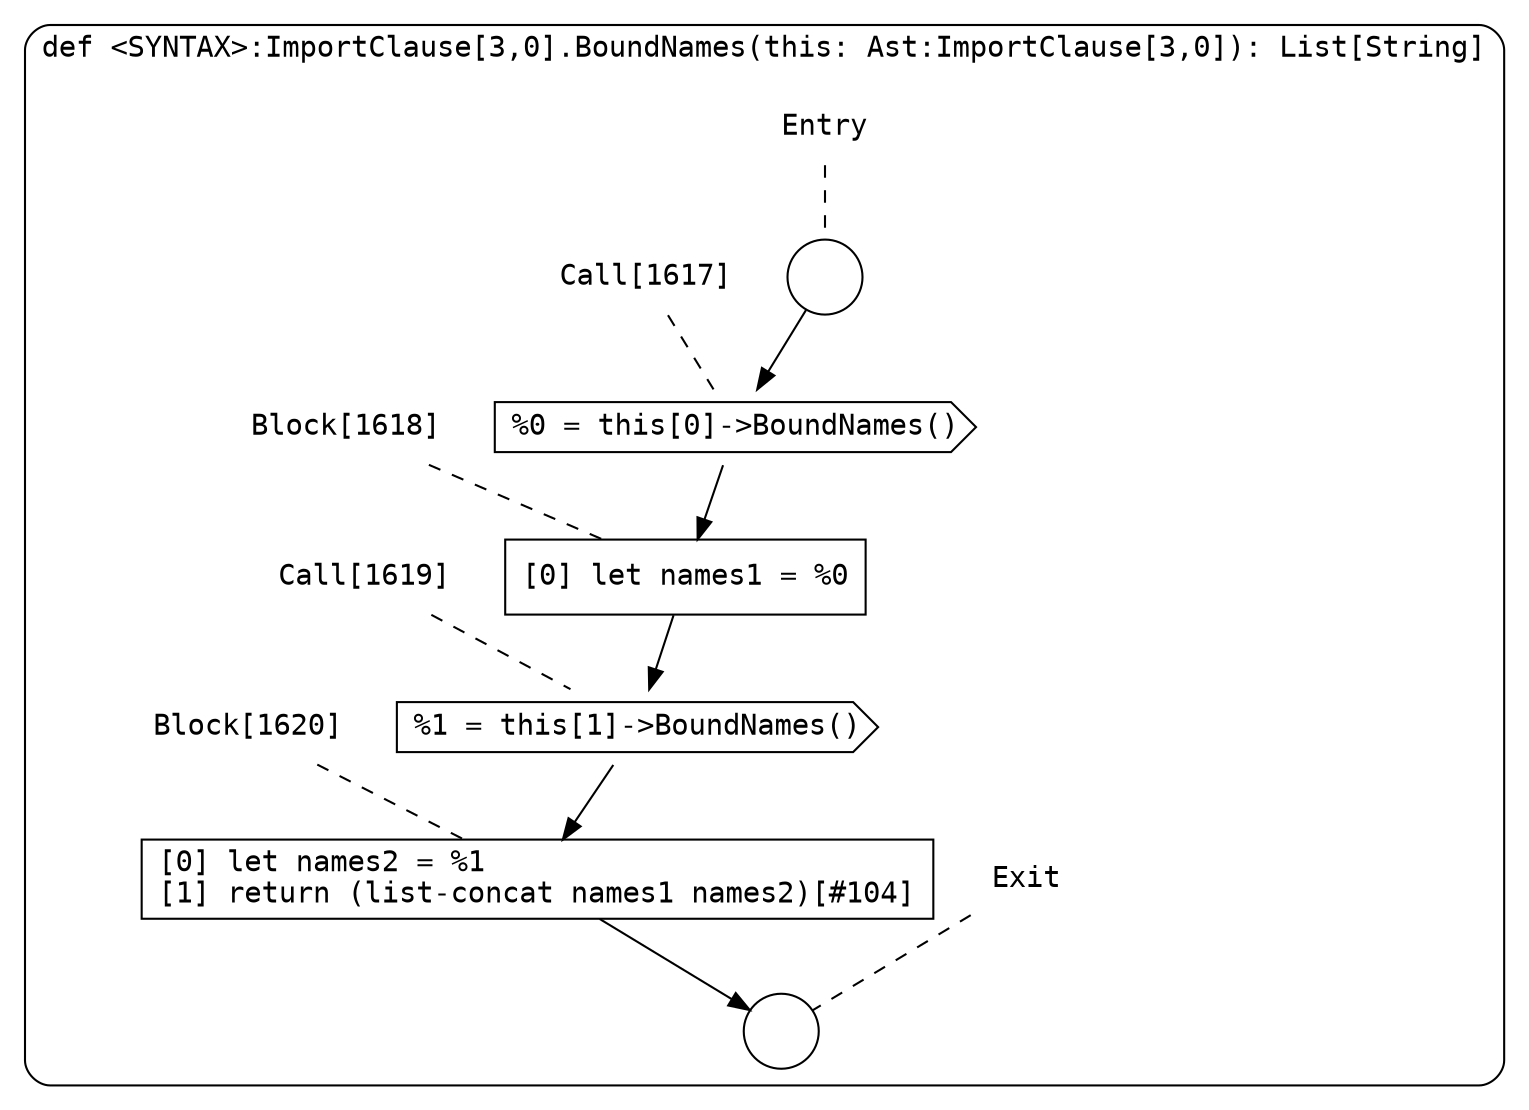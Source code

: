 digraph {
  graph [fontname = "Consolas"]
  node [fontname = "Consolas"]
  edge [fontname = "Consolas"]
  subgraph cluster222 {
    label = "def <SYNTAX>:ImportClause[3,0].BoundNames(this: Ast:ImportClause[3,0]): List[String]"
    style = rounded
    cluster222_entry_name [shape=none, label=<<font color="black">Entry</font>>]
    cluster222_entry_name -> cluster222_entry [arrowhead=none, color="black", style=dashed]
    cluster222_entry [shape=circle label=" " color="black" fillcolor="white" style=filled]
    cluster222_entry -> node1617 [color="black"]
    cluster222_exit_name [shape=none, label=<<font color="black">Exit</font>>]
    cluster222_exit_name -> cluster222_exit [arrowhead=none, color="black", style=dashed]
    cluster222_exit [shape=circle label=" " color="black" fillcolor="white" style=filled]
    node1617_name [shape=none, label=<<font color="black">Call[1617]</font>>]
    node1617_name -> node1617 [arrowhead=none, color="black", style=dashed]
    node1617 [shape=cds, label=<<font color="black">%0 = this[0]-&gt;BoundNames()</font>> color="black" fillcolor="white", style=filled]
    node1617 -> node1618 [color="black"]
    node1618_name [shape=none, label=<<font color="black">Block[1618]</font>>]
    node1618_name -> node1618 [arrowhead=none, color="black", style=dashed]
    node1618 [shape=box, label=<<font color="black">[0] let names1 = %0<BR ALIGN="LEFT"/></font>> color="black" fillcolor="white", style=filled]
    node1618 -> node1619 [color="black"]
    node1619_name [shape=none, label=<<font color="black">Call[1619]</font>>]
    node1619_name -> node1619 [arrowhead=none, color="black", style=dashed]
    node1619 [shape=cds, label=<<font color="black">%1 = this[1]-&gt;BoundNames()</font>> color="black" fillcolor="white", style=filled]
    node1619 -> node1620 [color="black"]
    node1620_name [shape=none, label=<<font color="black">Block[1620]</font>>]
    node1620_name -> node1620 [arrowhead=none, color="black", style=dashed]
    node1620 [shape=box, label=<<font color="black">[0] let names2 = %1<BR ALIGN="LEFT"/>[1] return (list-concat names1 names2)[#104]<BR ALIGN="LEFT"/></font>> color="black" fillcolor="white", style=filled]
    node1620 -> cluster222_exit [color="black"]
  }
}